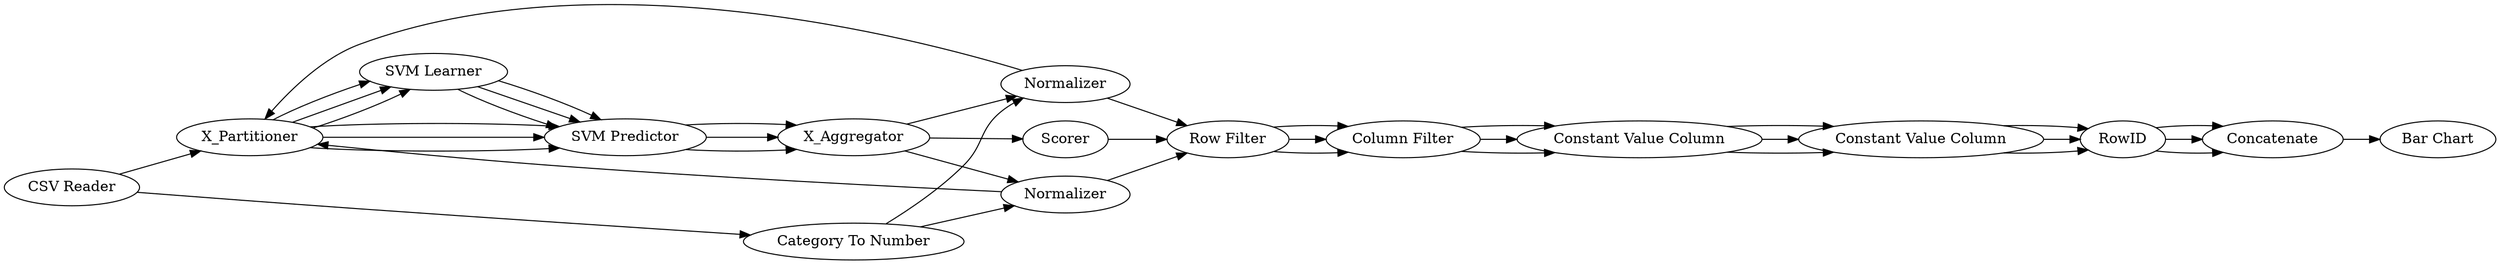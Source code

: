 digraph {
	2 [label=X_Partitioner]
	7 [label=X_Aggregator]
	9 [label="Row Filter"]
	31 [label="Decision Tree Learner"]
	32 [label="Decision Tree Predictor"]
	39 [label=Scorer]
	290 [label="Constant Value Column"]
	292 [label="Constant Value Column"]
	293 [label=RowID]
	294 [label="Column Filter"]
	2 [label=X_Partitioner]
	7 [label=X_Aggregator]
	9 [label="Row Filter"]
	31 [label="RProp MLP Learner"]
	32 [label="MultiLayerPerceptron Predictor"]
	39 [label=Normalizer]
	40 [label=Scorer]
	290 [label="Constant Value Column"]
	292 [label="Constant Value Column"]
	293 [label=RowID]
	294 [label="Column Filter"]
	2 [label=X_Partitioner]
	7 [label=X_Aggregator]
	9 [label="Row Filter"]
	31 [label="SVM Learner"]
	32 [label="SVM Predictor"]
	40 [label=Normalizer]
	41 [label=Scorer]
	290 [label="Constant Value Column"]
	292 [label="Constant Value Column"]
	293 [label=RowID]
	294 [label="Column Filter"]
	58 [label="Category To Number"]
	59 [label="Bar Chart"]
	60 [label=Concatenate]
	62 [label="CSV Reader"]
	2 -> 32
	2 -> 31
	7 -> 39
	9 -> 294
	31 -> 32
	32 -> 7
	39 -> 9
	290 -> 292
	292 -> 293
	294 -> 290
	2 -> 32
	2 -> 31
	7 -> 40
	9 -> 294
	31 -> 32
	32 -> 7
	39 -> 2
	40 -> 9
	290 -> 292
	292 -> 293
	294 -> 290
	2 -> 32
	2 -> 31
	7 -> 41
	9 -> 294
	31 -> 32
	32 -> 7
	40 -> 2
	41 -> 9
	290 -> 292
	292 -> 293
	294 -> 290
	293 -> 60
	293 -> 60
	293 -> 60
	58 -> 39
	58 -> 40
	60 -> 59
	62 -> 2
	62 -> 58
	rankdir=LR
}
